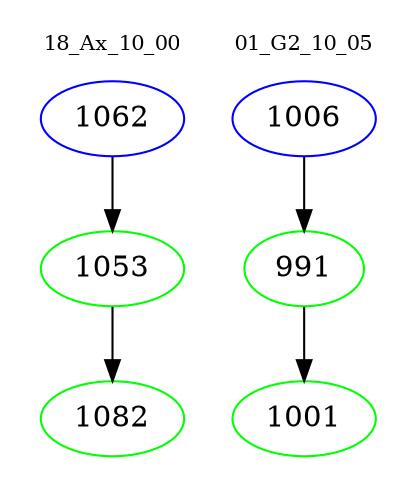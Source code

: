 digraph{
subgraph cluster_0 {
color = white
label = "18_Ax_10_00";
fontsize=10;
T0_1062 [label="1062", color="blue"]
T0_1062 -> T0_1053 [color="black"]
T0_1053 [label="1053", color="green"]
T0_1053 -> T0_1082 [color="black"]
T0_1082 [label="1082", color="green"]
}
subgraph cluster_1 {
color = white
label = "01_G2_10_05";
fontsize=10;
T1_1006 [label="1006", color="blue"]
T1_1006 -> T1_991 [color="black"]
T1_991 [label="991", color="green"]
T1_991 -> T1_1001 [color="black"]
T1_1001 [label="1001", color="green"]
}
}
